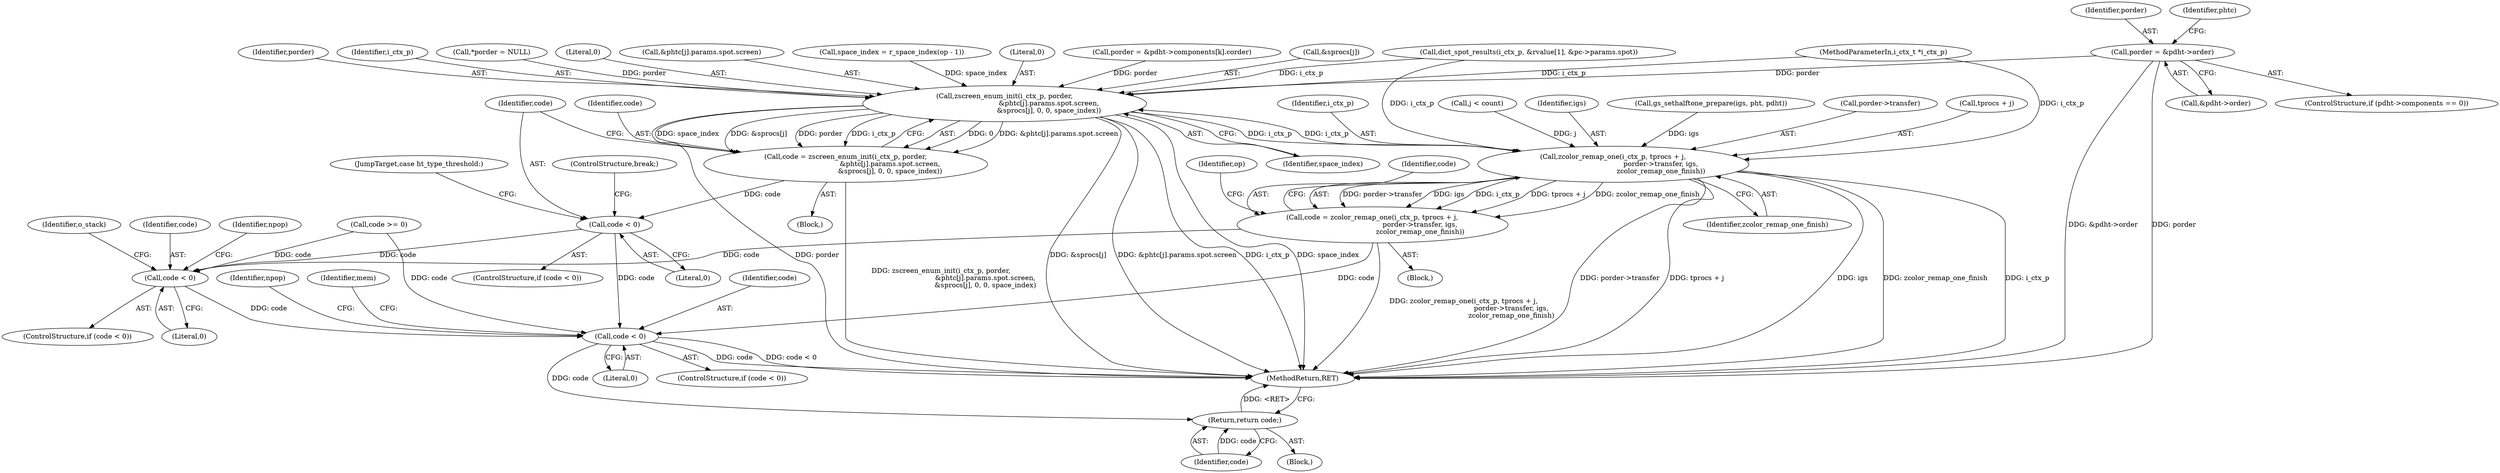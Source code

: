 digraph "0_ghostscript_f5c7555c30393e64ec1f5ab0dfae5b55b3b3fc78@pointer" {
"1000868" [label="(Call,porder = &pdht->order)"];
"1000927" [label="(Call,zscreen_enum_init(i_ctx_p, porder,\n                                         &phtc[j].params.spot.screen,\n                                         &sprocs[j], 0, 0, space_index))"];
"1000925" [label="(Call,code = zscreen_enum_init(i_ctx_p, porder,\n                                         &phtc[j].params.spot.screen,\n                                         &sprocs[j], 0, 0, space_index))"];
"1000948" [label="(Call,code < 0)"];
"1000983" [label="(Call,code < 0)"];
"1001013" [label="(Call,code < 0)"];
"1001029" [label="(Return,return code;)"];
"1000967" [label="(Call,zcolor_remap_one(i_ctx_p, tprocs + j,\n                                            porder->transfer, igs,\n                                            zcolor_remap_one_finish))"];
"1000965" [label="(Call,code = zcolor_remap_one(i_ctx_p, tprocs + j,\n                                            porder->transfer, igs,\n                                            zcolor_remap_one_finish))"];
"1000951" [label="(ControlStructure,break;)"];
"1000929" [label="(Identifier,porder)"];
"1000681" [label="(Call,gs_sethalftone_prepare(igs, pht, pdht))"];
"1000925" [label="(Call,code = zscreen_enum_init(i_ctx_p, porder,\n                                         &phtc[j].params.spot.screen,\n                                         &sprocs[j], 0, 0, space_index))"];
"1000952" [label="(JumpTarget,case ht_type_threshold:)"];
"1000869" [label="(Identifier,porder)"];
"1000948" [label="(Call,code < 0)"];
"1000930" [label="(Call,&phtc[j].params.spot.screen)"];
"1000791" [label="(Call,code >= 0)"];
"1000923" [label="(Block,)"];
"1000972" [label="(Call,porder->transfer)"];
"1000870" [label="(Call,&pdht->order)"];
"1000203" [label="(Call,space_index = r_space_index(op - 1))"];
"1000966" [label="(Identifier,code)"];
"1001014" [label="(Identifier,code)"];
"1000946" [label="(Identifier,space_index)"];
"1001015" [label="(Literal,0)"];
"1000945" [label="(Literal,0)"];
"1000969" [label="(Call,tprocs + j)"];
"1000960" [label="(Block,)"];
"1000967" [label="(Call,zcolor_remap_one(i_ctx_p, tprocs + j,\n                                            porder->transfer, igs,\n                                            zcolor_remap_one_finish))"];
"1000906" [label="(Call,porder = &pdht->components[k].corder)"];
"1000989" [label="(Identifier,o_stack)"];
"1001012" [label="(ControlStructure,if (code < 0))"];
"1001029" [label="(Return,return code;)"];
"1000984" [label="(Identifier,code)"];
"1000940" [label="(Call,&sprocs[j])"];
"1000982" [label="(ControlStructure,if (code < 0))"];
"1000947" [label="(ControlStructure,if (code < 0))"];
"1001032" [label="(Identifier,npop)"];
"1000950" [label="(Literal,0)"];
"1001042" [label="(MethodReturn,RET)"];
"1001030" [label="(Identifier,code)"];
"1000126" [label="(MethodParameterIn,i_ctx_t *i_ctx_p)"];
"1001016" [label="(Block,)"];
"1000968" [label="(Identifier,i_ctx_p)"];
"1000978" [label="(Identifier,op)"];
"1000927" [label="(Call,zscreen_enum_init(i_ctx_p, porder,\n                                         &phtc[j].params.spot.screen,\n                                         &sprocs[j], 0, 0, space_index))"];
"1000862" [label="(ControlStructure,if (pdht->components == 0))"];
"1000983" [label="(Call,code < 0)"];
"1001010" [label="(Identifier,npop)"];
"1001018" [label="(Identifier,mem)"];
"1000976" [label="(Identifier,zcolor_remap_one_finish)"];
"1000928" [label="(Identifier,i_ctx_p)"];
"1000859" [label="(Call,*porder = NULL)"];
"1000920" [label="(Identifier,phtc)"];
"1001013" [label="(Call,code < 0)"];
"1000944" [label="(Literal,0)"];
"1000949" [label="(Identifier,code)"];
"1000985" [label="(Literal,0)"];
"1000771" [label="(Call,dict_spot_results(i_ctx_p, &rvalue[1], &pc->params.spot))"];
"1000852" [label="(Call,j < count)"];
"1000926" [label="(Identifier,code)"];
"1000965" [label="(Call,code = zcolor_remap_one(i_ctx_p, tprocs + j,\n                                            porder->transfer, igs,\n                                            zcolor_remap_one_finish))"];
"1000975" [label="(Identifier,igs)"];
"1000868" [label="(Call,porder = &pdht->order)"];
"1000868" -> "1000862"  [label="AST: "];
"1000868" -> "1000870"  [label="CFG: "];
"1000869" -> "1000868"  [label="AST: "];
"1000870" -> "1000868"  [label="AST: "];
"1000920" -> "1000868"  [label="CFG: "];
"1000868" -> "1001042"  [label="DDG: &pdht->order"];
"1000868" -> "1001042"  [label="DDG: porder"];
"1000868" -> "1000927"  [label="DDG: porder"];
"1000927" -> "1000925"  [label="AST: "];
"1000927" -> "1000946"  [label="CFG: "];
"1000928" -> "1000927"  [label="AST: "];
"1000929" -> "1000927"  [label="AST: "];
"1000930" -> "1000927"  [label="AST: "];
"1000940" -> "1000927"  [label="AST: "];
"1000944" -> "1000927"  [label="AST: "];
"1000945" -> "1000927"  [label="AST: "];
"1000946" -> "1000927"  [label="AST: "];
"1000925" -> "1000927"  [label="CFG: "];
"1000927" -> "1001042"  [label="DDG: space_index"];
"1000927" -> "1001042"  [label="DDG: porder"];
"1000927" -> "1001042"  [label="DDG: &sprocs[j]"];
"1000927" -> "1001042"  [label="DDG: &phtc[j].params.spot.screen"];
"1000927" -> "1001042"  [label="DDG: i_ctx_p"];
"1000927" -> "1000925"  [label="DDG: 0"];
"1000927" -> "1000925"  [label="DDG: &phtc[j].params.spot.screen"];
"1000927" -> "1000925"  [label="DDG: space_index"];
"1000927" -> "1000925"  [label="DDG: &sprocs[j]"];
"1000927" -> "1000925"  [label="DDG: porder"];
"1000927" -> "1000925"  [label="DDG: i_ctx_p"];
"1000771" -> "1000927"  [label="DDG: i_ctx_p"];
"1000967" -> "1000927"  [label="DDG: i_ctx_p"];
"1000126" -> "1000927"  [label="DDG: i_ctx_p"];
"1000906" -> "1000927"  [label="DDG: porder"];
"1000859" -> "1000927"  [label="DDG: porder"];
"1000203" -> "1000927"  [label="DDG: space_index"];
"1000927" -> "1000967"  [label="DDG: i_ctx_p"];
"1000925" -> "1000923"  [label="AST: "];
"1000926" -> "1000925"  [label="AST: "];
"1000949" -> "1000925"  [label="CFG: "];
"1000925" -> "1001042"  [label="DDG: zscreen_enum_init(i_ctx_p, porder,\n                                         &phtc[j].params.spot.screen,\n                                         &sprocs[j], 0, 0, space_index)"];
"1000925" -> "1000948"  [label="DDG: code"];
"1000948" -> "1000947"  [label="AST: "];
"1000948" -> "1000950"  [label="CFG: "];
"1000949" -> "1000948"  [label="AST: "];
"1000950" -> "1000948"  [label="AST: "];
"1000951" -> "1000948"  [label="CFG: "];
"1000952" -> "1000948"  [label="CFG: "];
"1000948" -> "1000983"  [label="DDG: code"];
"1000948" -> "1001013"  [label="DDG: code"];
"1000983" -> "1000982"  [label="AST: "];
"1000983" -> "1000985"  [label="CFG: "];
"1000984" -> "1000983"  [label="AST: "];
"1000985" -> "1000983"  [label="AST: "];
"1000989" -> "1000983"  [label="CFG: "];
"1001010" -> "1000983"  [label="CFG: "];
"1000791" -> "1000983"  [label="DDG: code"];
"1000965" -> "1000983"  [label="DDG: code"];
"1000983" -> "1001013"  [label="DDG: code"];
"1001013" -> "1001012"  [label="AST: "];
"1001013" -> "1001015"  [label="CFG: "];
"1001014" -> "1001013"  [label="AST: "];
"1001015" -> "1001013"  [label="AST: "];
"1001018" -> "1001013"  [label="CFG: "];
"1001032" -> "1001013"  [label="CFG: "];
"1001013" -> "1001042"  [label="DDG: code < 0"];
"1001013" -> "1001042"  [label="DDG: code"];
"1000791" -> "1001013"  [label="DDG: code"];
"1000965" -> "1001013"  [label="DDG: code"];
"1001013" -> "1001029"  [label="DDG: code"];
"1001029" -> "1001016"  [label="AST: "];
"1001029" -> "1001030"  [label="CFG: "];
"1001030" -> "1001029"  [label="AST: "];
"1001042" -> "1001029"  [label="CFG: "];
"1001029" -> "1001042"  [label="DDG: <RET>"];
"1001030" -> "1001029"  [label="DDG: code"];
"1000967" -> "1000965"  [label="AST: "];
"1000967" -> "1000976"  [label="CFG: "];
"1000968" -> "1000967"  [label="AST: "];
"1000969" -> "1000967"  [label="AST: "];
"1000972" -> "1000967"  [label="AST: "];
"1000975" -> "1000967"  [label="AST: "];
"1000976" -> "1000967"  [label="AST: "];
"1000965" -> "1000967"  [label="CFG: "];
"1000967" -> "1001042"  [label="DDG: porder->transfer"];
"1000967" -> "1001042"  [label="DDG: tprocs + j"];
"1000967" -> "1001042"  [label="DDG: igs"];
"1000967" -> "1001042"  [label="DDG: zcolor_remap_one_finish"];
"1000967" -> "1001042"  [label="DDG: i_ctx_p"];
"1000967" -> "1000965"  [label="DDG: porder->transfer"];
"1000967" -> "1000965"  [label="DDG: igs"];
"1000967" -> "1000965"  [label="DDG: i_ctx_p"];
"1000967" -> "1000965"  [label="DDG: tprocs + j"];
"1000967" -> "1000965"  [label="DDG: zcolor_remap_one_finish"];
"1000771" -> "1000967"  [label="DDG: i_ctx_p"];
"1000126" -> "1000967"  [label="DDG: i_ctx_p"];
"1000852" -> "1000967"  [label="DDG: j"];
"1000681" -> "1000967"  [label="DDG: igs"];
"1000965" -> "1000960"  [label="AST: "];
"1000966" -> "1000965"  [label="AST: "];
"1000978" -> "1000965"  [label="CFG: "];
"1000965" -> "1001042"  [label="DDG: zcolor_remap_one(i_ctx_p, tprocs + j,\n                                            porder->transfer, igs,\n                                            zcolor_remap_one_finish)"];
}
